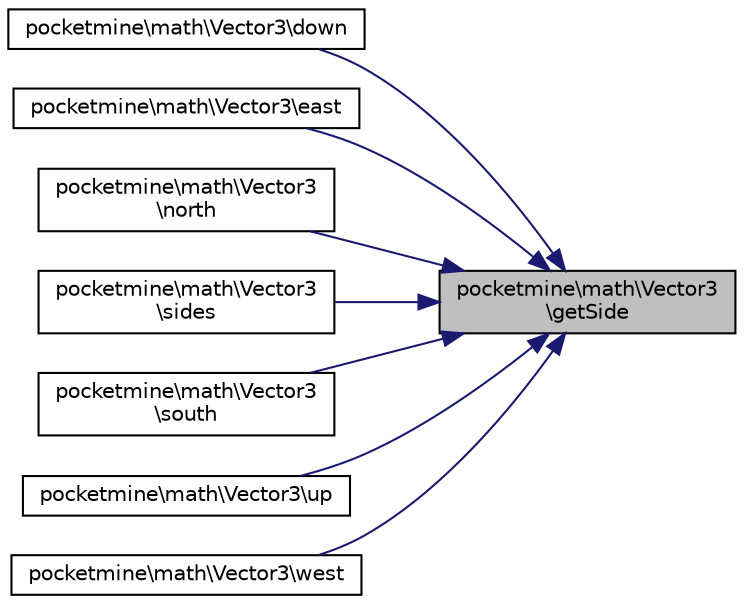 digraph "pocketmine\math\Vector3\getSide"
{
 // INTERACTIVE_SVG=YES
 // LATEX_PDF_SIZE
  edge [fontname="Helvetica",fontsize="10",labelfontname="Helvetica",labelfontsize="10"];
  node [fontname="Helvetica",fontsize="10",shape=record];
  rankdir="RL";
  Node1 [label="pocketmine\\math\\Vector3\l\\getSide",height=0.2,width=0.4,color="black", fillcolor="grey75", style="filled", fontcolor="black",tooltip=" "];
  Node1 -> Node2 [dir="back",color="midnightblue",fontsize="10",style="solid",fontname="Helvetica"];
  Node2 [label="pocketmine\\math\\Vector3\\down",height=0.2,width=0.4,color="black", fillcolor="white", style="filled",URL="$d2/d90/classpocketmine_1_1math_1_1_vector3.html#afd5e49285140152c656023ff1abc0dd6",tooltip=" "];
  Node1 -> Node3 [dir="back",color="midnightblue",fontsize="10",style="solid",fontname="Helvetica"];
  Node3 [label="pocketmine\\math\\Vector3\\east",height=0.2,width=0.4,color="black", fillcolor="white", style="filled",URL="$d2/d90/classpocketmine_1_1math_1_1_vector3.html#a7a8563715edc718c2d92ab14d3c04f57",tooltip=" "];
  Node1 -> Node4 [dir="back",color="midnightblue",fontsize="10",style="solid",fontname="Helvetica"];
  Node4 [label="pocketmine\\math\\Vector3\l\\north",height=0.2,width=0.4,color="black", fillcolor="white", style="filled",URL="$d2/d90/classpocketmine_1_1math_1_1_vector3.html#a4a1fb0292bfdef06f9eaa2c7548cc527",tooltip=" "];
  Node1 -> Node5 [dir="back",color="midnightblue",fontsize="10",style="solid",fontname="Helvetica"];
  Node5 [label="pocketmine\\math\\Vector3\l\\sides",height=0.2,width=0.4,color="black", fillcolor="white", style="filled",URL="$d2/d90/classpocketmine_1_1math_1_1_vector3.html#a2c5e440af846d5fde49be5459fe2db8a",tooltip=" "];
  Node1 -> Node6 [dir="back",color="midnightblue",fontsize="10",style="solid",fontname="Helvetica"];
  Node6 [label="pocketmine\\math\\Vector3\l\\south",height=0.2,width=0.4,color="black", fillcolor="white", style="filled",URL="$d2/d90/classpocketmine_1_1math_1_1_vector3.html#aabf00a3bb113ce67b71445e24920d71e",tooltip=" "];
  Node1 -> Node7 [dir="back",color="midnightblue",fontsize="10",style="solid",fontname="Helvetica"];
  Node7 [label="pocketmine\\math\\Vector3\\up",height=0.2,width=0.4,color="black", fillcolor="white", style="filled",URL="$d2/d90/classpocketmine_1_1math_1_1_vector3.html#a84e61ccea823ddb5da55f9ca38c096ab",tooltip=" "];
  Node1 -> Node8 [dir="back",color="midnightblue",fontsize="10",style="solid",fontname="Helvetica"];
  Node8 [label="pocketmine\\math\\Vector3\\west",height=0.2,width=0.4,color="black", fillcolor="white", style="filled",URL="$d2/d90/classpocketmine_1_1math_1_1_vector3.html#ac5e17a9979507f7d3d8658ce164db8c3",tooltip=" "];
}
